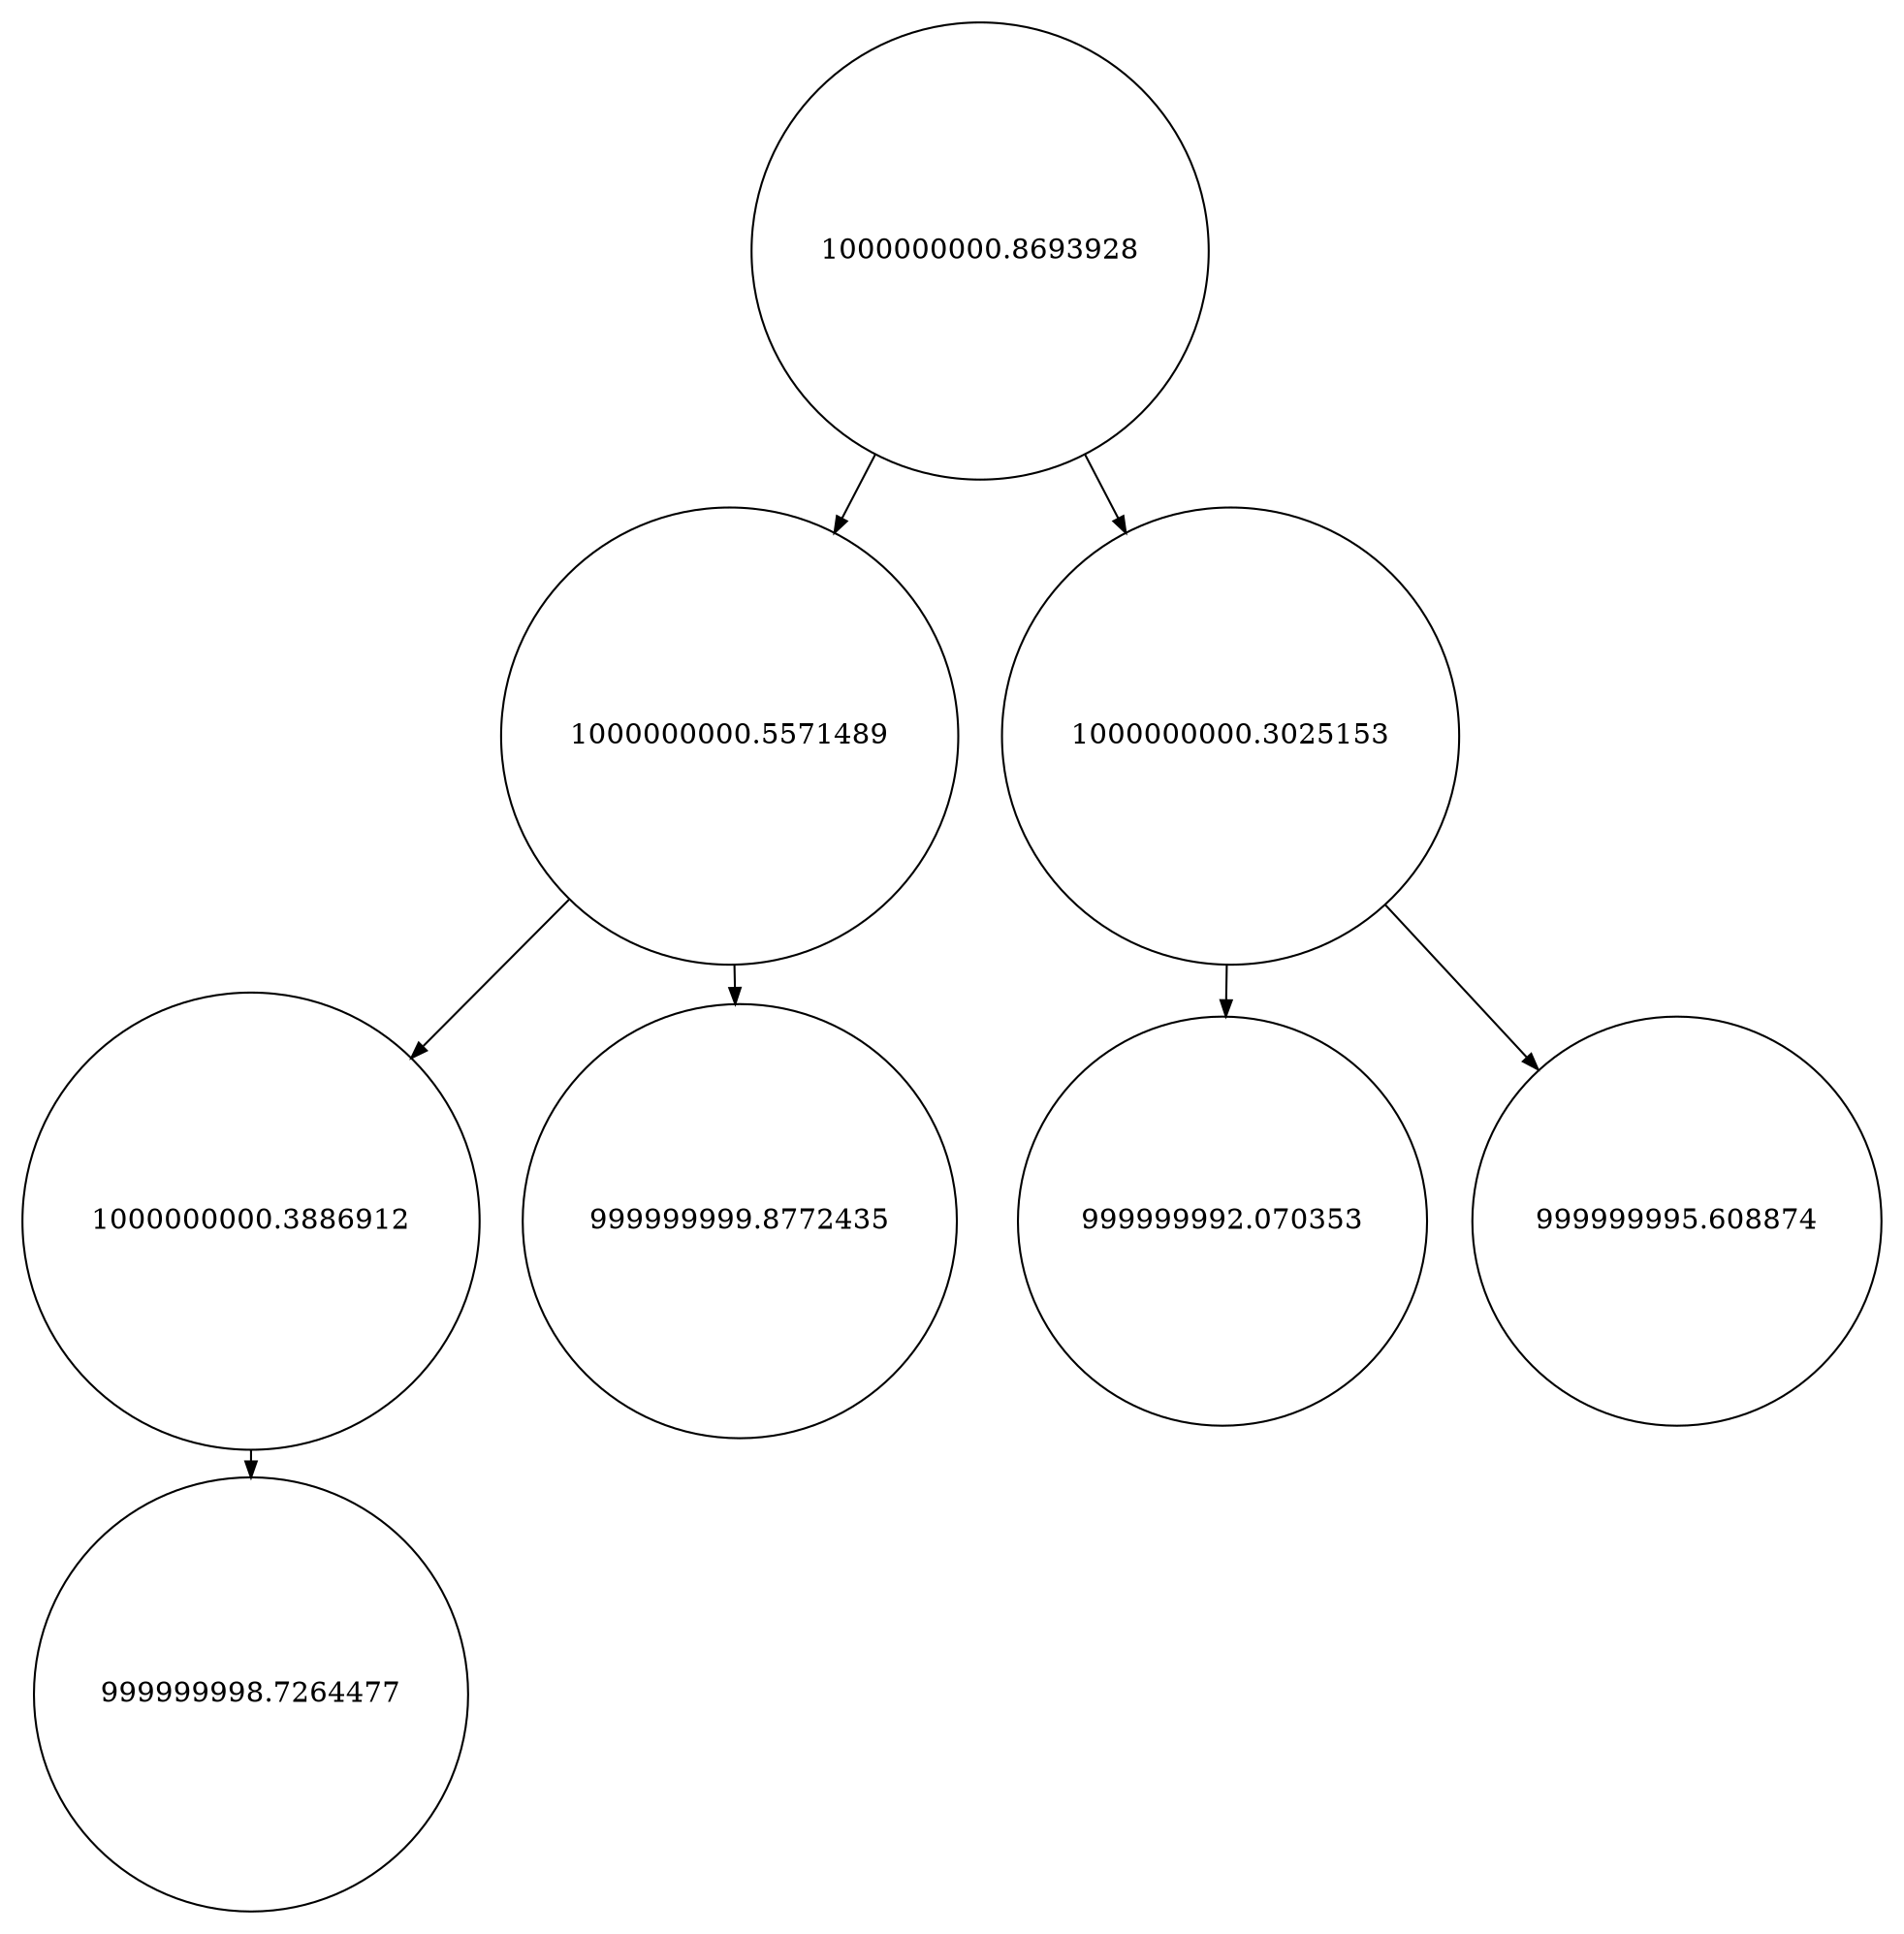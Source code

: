 
    digraph G {
    nodesep=0.3;
    ranksep=0.2;
    margin=0.1;
    node [shape=circle];
    edge [arrowsize=0.8];
    1 -> 2[side=left];
1 -> 3;
2 -> 4[side=left];
2 -> 5;
3 -> 6[side=left];
3 -> 7;
4 -> 8[side=left];
1[label="1000000000.8693928"]
2[label="1000000000.5571489"]
3[label="1000000000.3025153"]
4[label="1000000000.3886912"]
5[label="999999999.8772435"]
6[label="999999992.070353"]
7[label="999999995.608874"]
8[label="999999998.7264477"]}